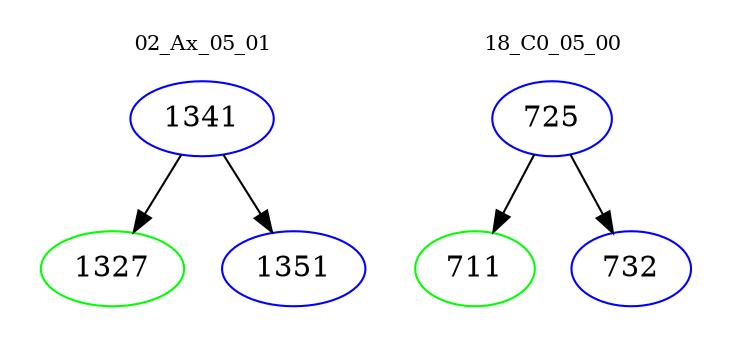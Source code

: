 digraph{
subgraph cluster_0 {
color = white
label = "02_Ax_05_01";
fontsize=10;
T0_1341 [label="1341", color="blue"]
T0_1341 -> T0_1327 [color="black"]
T0_1327 [label="1327", color="green"]
T0_1341 -> T0_1351 [color="black"]
T0_1351 [label="1351", color="blue"]
}
subgraph cluster_1 {
color = white
label = "18_C0_05_00";
fontsize=10;
T1_725 [label="725", color="blue"]
T1_725 -> T1_711 [color="black"]
T1_711 [label="711", color="green"]
T1_725 -> T1_732 [color="black"]
T1_732 [label="732", color="blue"]
}
}
